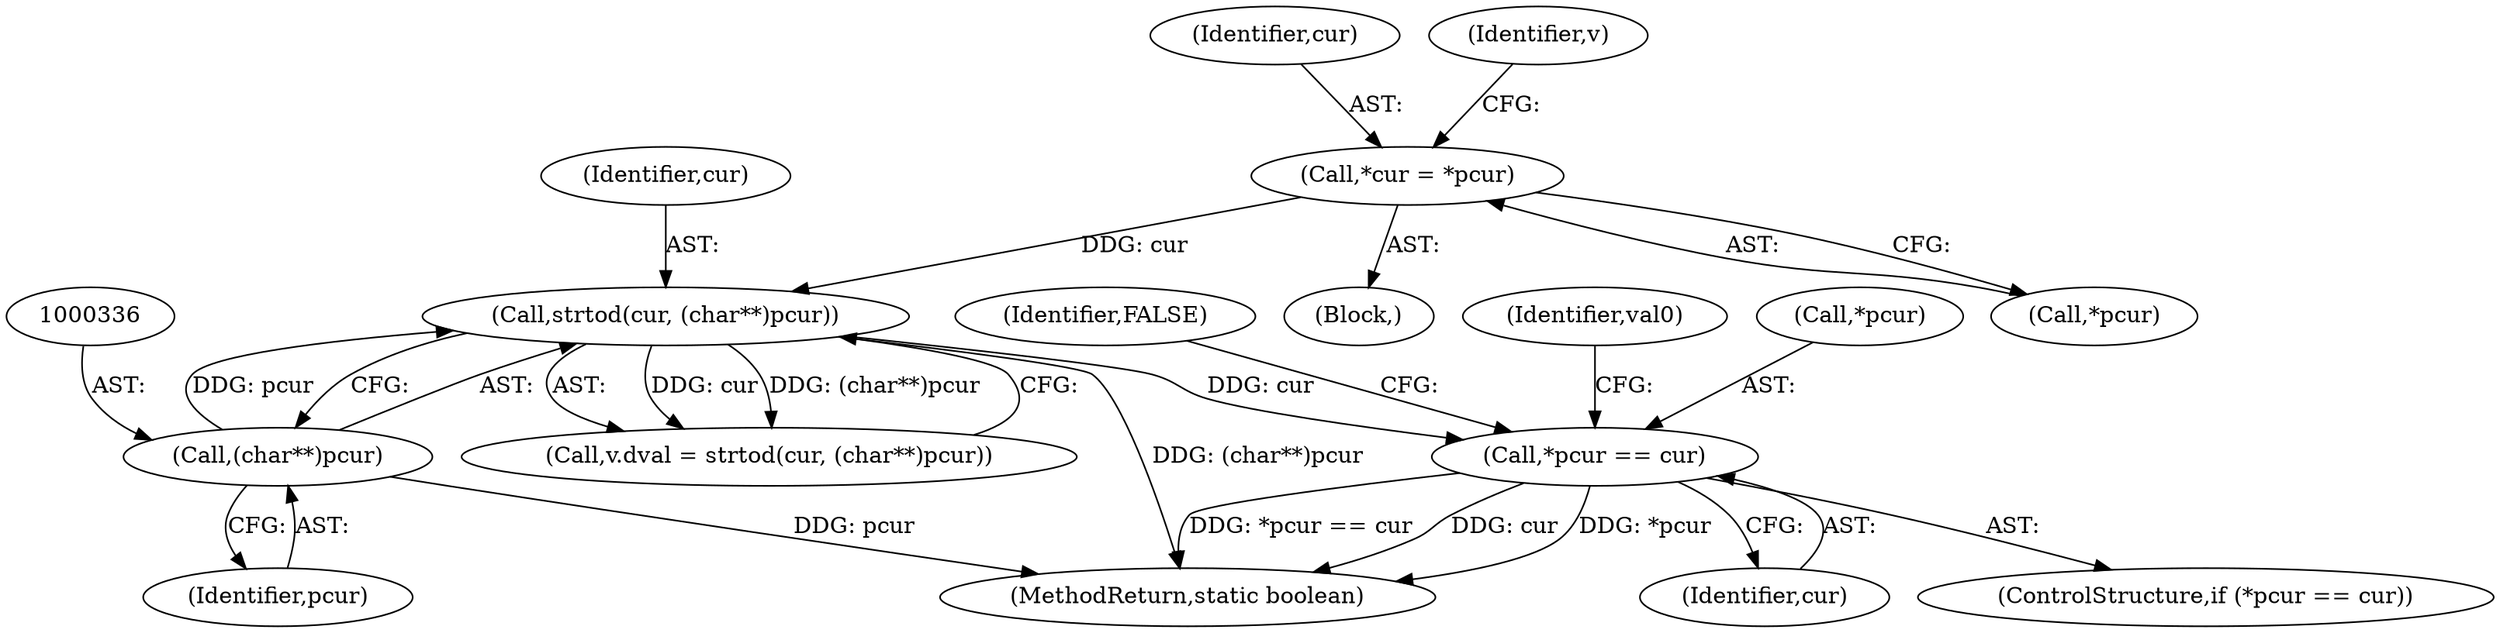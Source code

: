 digraph "0_virglrenderer_e534b51ca3c3cd25f3990589932a9ed711c59b27@pointer" {
"1000339" [label="(Call,*pcur == cur)"];
"1000333" [label="(Call,strtod(cur, (char**)pcur))"];
"1000324" [label="(Call,*cur = *pcur)"];
"1000335" [label="(Call,(char**)pcur)"];
"1004155" [label="(MethodReturn,static boolean)"];
"1000342" [label="(Identifier,cur)"];
"1000340" [label="(Call,*pcur)"];
"1000338" [label="(ControlStructure,if (*pcur == cur))"];
"1000325" [label="(Identifier,cur)"];
"1000333" [label="(Call,strtod(cur, (char**)pcur))"];
"1000334" [label="(Identifier,cur)"];
"1000337" [label="(Identifier,pcur)"];
"1000335" [label="(Call,(char**)pcur)"];
"1000322" [label="(Block,)"];
"1000329" [label="(Call,v.dval = strtod(cur, (char**)pcur))"];
"1000339" [label="(Call,*pcur == cur)"];
"1000344" [label="(Identifier,FALSE)"];
"1000326" [label="(Call,*pcur)"];
"1000324" [label="(Call,*cur = *pcur)"];
"1000331" [label="(Identifier,v)"];
"1000347" [label="(Identifier,val0)"];
"1000339" -> "1000338"  [label="AST: "];
"1000339" -> "1000342"  [label="CFG: "];
"1000340" -> "1000339"  [label="AST: "];
"1000342" -> "1000339"  [label="AST: "];
"1000344" -> "1000339"  [label="CFG: "];
"1000347" -> "1000339"  [label="CFG: "];
"1000339" -> "1004155"  [label="DDG: *pcur == cur"];
"1000339" -> "1004155"  [label="DDG: cur"];
"1000339" -> "1004155"  [label="DDG: *pcur"];
"1000333" -> "1000339"  [label="DDG: cur"];
"1000333" -> "1000329"  [label="AST: "];
"1000333" -> "1000335"  [label="CFG: "];
"1000334" -> "1000333"  [label="AST: "];
"1000335" -> "1000333"  [label="AST: "];
"1000329" -> "1000333"  [label="CFG: "];
"1000333" -> "1004155"  [label="DDG: (char**)pcur"];
"1000333" -> "1000329"  [label="DDG: cur"];
"1000333" -> "1000329"  [label="DDG: (char**)pcur"];
"1000324" -> "1000333"  [label="DDG: cur"];
"1000335" -> "1000333"  [label="DDG: pcur"];
"1000324" -> "1000322"  [label="AST: "];
"1000324" -> "1000326"  [label="CFG: "];
"1000325" -> "1000324"  [label="AST: "];
"1000326" -> "1000324"  [label="AST: "];
"1000331" -> "1000324"  [label="CFG: "];
"1000335" -> "1000337"  [label="CFG: "];
"1000336" -> "1000335"  [label="AST: "];
"1000337" -> "1000335"  [label="AST: "];
"1000335" -> "1004155"  [label="DDG: pcur"];
}
